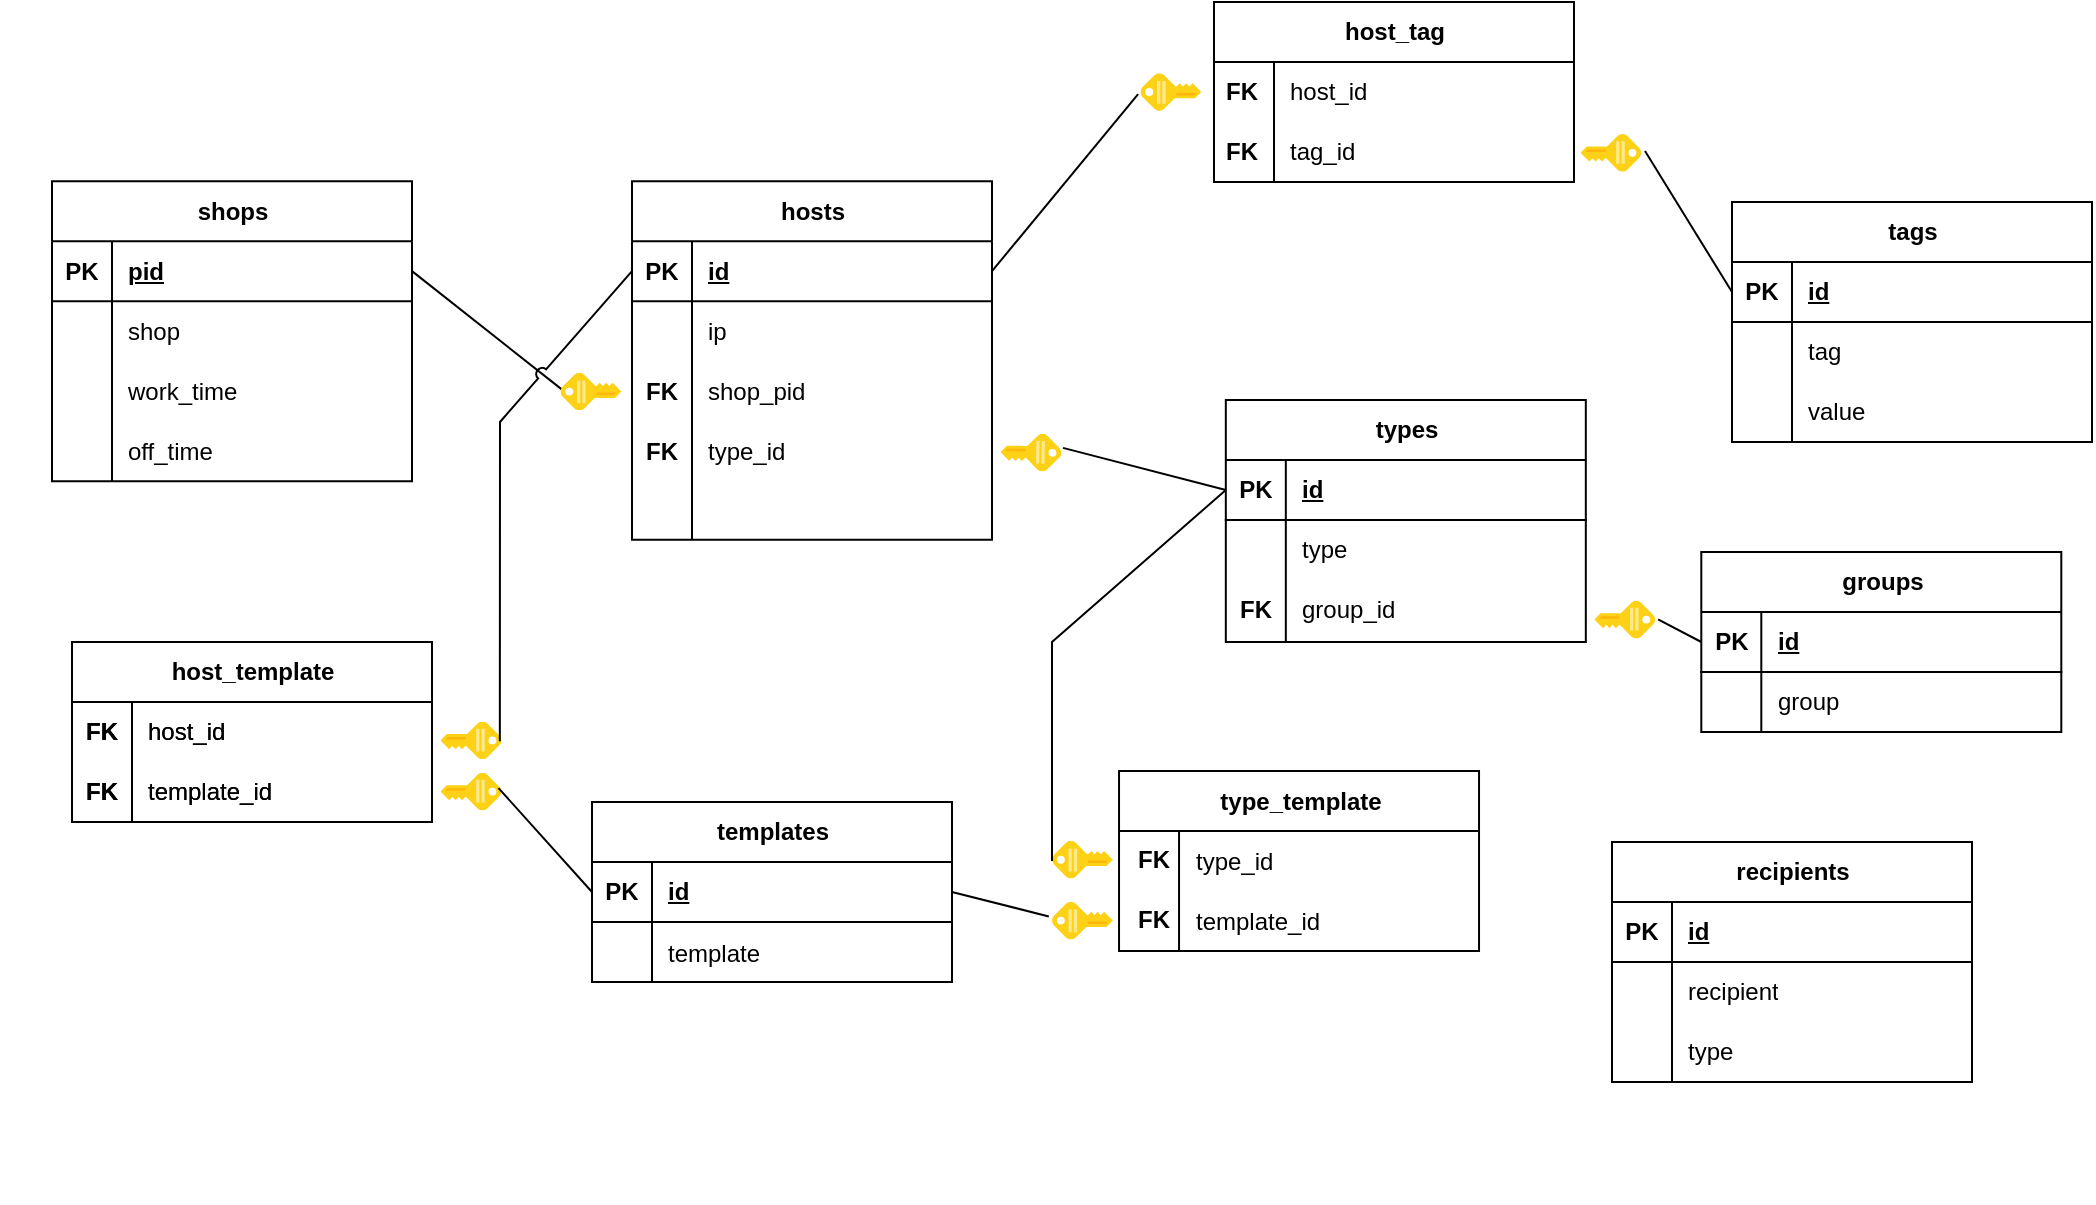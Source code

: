 <mxfile version="21.1.4" type="device">
  <diagram name="Страница-1" id="Page-1">
    <mxGraphModel dx="1434" dy="796" grid="1" gridSize="10" guides="1" tooltips="1" connect="1" arrows="1" fold="1" page="1" pageScale="1" pageWidth="1169" pageHeight="827" math="0" shadow="0">
      <root>
        <mxCell id="0" />
        <mxCell id="1" value="Соединительная линия" parent="0" />
        <mxCell id="zsV1o42NMVgyYvkbm9ST-91" value="tags" style="shape=table;startSize=30;container=1;collapsible=1;childLayout=tableLayout;fixedRows=1;rowLines=0;fontStyle=1;align=center;resizeLast=1;html=1;" parent="1" vertex="1">
          <mxGeometry x="900" y="160" width="180" height="120" as="geometry" />
        </mxCell>
        <mxCell id="zsV1o42NMVgyYvkbm9ST-92" value="" style="shape=tableRow;horizontal=0;startSize=0;swimlaneHead=0;swimlaneBody=0;fillColor=none;collapsible=0;dropTarget=0;points=[[0,0.5],[1,0.5]];portConstraint=eastwest;top=0;left=0;right=0;bottom=1;" parent="zsV1o42NMVgyYvkbm9ST-91" vertex="1">
          <mxGeometry y="30" width="180" height="30" as="geometry" />
        </mxCell>
        <mxCell id="zsV1o42NMVgyYvkbm9ST-93" value="PK" style="shape=partialRectangle;connectable=0;fillColor=none;top=0;left=0;bottom=0;right=0;fontStyle=1;overflow=hidden;whiteSpace=wrap;html=1;" parent="zsV1o42NMVgyYvkbm9ST-92" vertex="1">
          <mxGeometry width="30" height="30" as="geometry">
            <mxRectangle width="30" height="30" as="alternateBounds" />
          </mxGeometry>
        </mxCell>
        <mxCell id="zsV1o42NMVgyYvkbm9ST-94" value="id" style="shape=partialRectangle;connectable=0;fillColor=none;top=0;left=0;bottom=0;right=0;align=left;spacingLeft=6;fontStyle=5;overflow=hidden;whiteSpace=wrap;html=1;" parent="zsV1o42NMVgyYvkbm9ST-92" vertex="1">
          <mxGeometry x="30" width="150" height="30" as="geometry">
            <mxRectangle width="150" height="30" as="alternateBounds" />
          </mxGeometry>
        </mxCell>
        <mxCell id="zsV1o42NMVgyYvkbm9ST-95" value="" style="shape=tableRow;horizontal=0;startSize=0;swimlaneHead=0;swimlaneBody=0;fillColor=none;collapsible=0;dropTarget=0;points=[[0,0.5],[1,0.5]];portConstraint=eastwest;top=0;left=0;right=0;bottom=0;" parent="zsV1o42NMVgyYvkbm9ST-91" vertex="1">
          <mxGeometry y="60" width="180" height="30" as="geometry" />
        </mxCell>
        <mxCell id="zsV1o42NMVgyYvkbm9ST-96" value="" style="shape=partialRectangle;connectable=0;fillColor=none;top=0;left=0;bottom=0;right=0;editable=1;overflow=hidden;whiteSpace=wrap;html=1;" parent="zsV1o42NMVgyYvkbm9ST-95" vertex="1">
          <mxGeometry width="30" height="30" as="geometry">
            <mxRectangle width="30" height="30" as="alternateBounds" />
          </mxGeometry>
        </mxCell>
        <mxCell id="zsV1o42NMVgyYvkbm9ST-97" value="tag" style="shape=partialRectangle;connectable=0;fillColor=none;top=0;left=0;bottom=0;right=0;align=left;spacingLeft=6;overflow=hidden;whiteSpace=wrap;html=1;" parent="zsV1o42NMVgyYvkbm9ST-95" vertex="1">
          <mxGeometry x="30" width="150" height="30" as="geometry">
            <mxRectangle width="150" height="30" as="alternateBounds" />
          </mxGeometry>
        </mxCell>
        <mxCell id="zsV1o42NMVgyYvkbm9ST-98" value="" style="shape=tableRow;horizontal=0;startSize=0;swimlaneHead=0;swimlaneBody=0;fillColor=none;collapsible=0;dropTarget=0;points=[[0,0.5],[1,0.5]];portConstraint=eastwest;top=0;left=0;right=0;bottom=0;" parent="zsV1o42NMVgyYvkbm9ST-91" vertex="1">
          <mxGeometry y="90" width="180" height="30" as="geometry" />
        </mxCell>
        <mxCell id="zsV1o42NMVgyYvkbm9ST-99" value="" style="shape=partialRectangle;connectable=0;fillColor=none;top=0;left=0;bottom=0;right=0;editable=1;overflow=hidden;whiteSpace=wrap;html=1;" parent="zsV1o42NMVgyYvkbm9ST-98" vertex="1">
          <mxGeometry width="30" height="30" as="geometry">
            <mxRectangle width="30" height="30" as="alternateBounds" />
          </mxGeometry>
        </mxCell>
        <mxCell id="zsV1o42NMVgyYvkbm9ST-100" value="value" style="shape=partialRectangle;connectable=0;fillColor=none;top=0;left=0;bottom=0;right=0;align=left;spacingLeft=6;overflow=hidden;whiteSpace=wrap;html=1;" parent="zsV1o42NMVgyYvkbm9ST-98" vertex="1">
          <mxGeometry x="30" width="150" height="30" as="geometry">
            <mxRectangle width="150" height="30" as="alternateBounds" />
          </mxGeometry>
        </mxCell>
        <mxCell id="zsV1o42NMVgyYvkbm9ST-101" value="host_tag" style="shape=table;startSize=30;container=1;collapsible=1;childLayout=tableLayout;fixedRows=1;rowLines=0;fontStyle=1;align=center;resizeLast=1;html=1;" parent="1" vertex="1">
          <mxGeometry x="641" y="60" width="180" height="90" as="geometry" />
        </mxCell>
        <mxCell id="zsV1o42NMVgyYvkbm9ST-108" value="" style="shape=tableRow;horizontal=0;startSize=0;swimlaneHead=0;swimlaneBody=0;fillColor=none;collapsible=0;dropTarget=0;points=[[0,0.5],[1,0.5]];portConstraint=eastwest;top=0;left=0;right=0;bottom=0;" parent="zsV1o42NMVgyYvkbm9ST-101" vertex="1">
          <mxGeometry y="30" width="180" height="30" as="geometry" />
        </mxCell>
        <mxCell id="zsV1o42NMVgyYvkbm9ST-109" value="" style="shape=partialRectangle;connectable=0;fillColor=none;top=0;left=0;bottom=0;right=0;editable=1;overflow=hidden;whiteSpace=wrap;html=1;" parent="zsV1o42NMVgyYvkbm9ST-108" vertex="1">
          <mxGeometry width="30" height="30" as="geometry">
            <mxRectangle width="30" height="30" as="alternateBounds" />
          </mxGeometry>
        </mxCell>
        <mxCell id="zsV1o42NMVgyYvkbm9ST-110" value="host_id" style="shape=partialRectangle;connectable=0;fillColor=none;top=0;left=0;bottom=0;right=0;align=left;spacingLeft=6;overflow=hidden;whiteSpace=wrap;html=1;" parent="zsV1o42NMVgyYvkbm9ST-108" vertex="1">
          <mxGeometry x="30" width="150" height="30" as="geometry">
            <mxRectangle width="150" height="30" as="alternateBounds" />
          </mxGeometry>
        </mxCell>
        <mxCell id="zsV1o42NMVgyYvkbm9ST-105" value="" style="shape=tableRow;horizontal=0;startSize=0;swimlaneHead=0;swimlaneBody=0;fillColor=none;collapsible=0;dropTarget=0;points=[[0,0.5],[1,0.5]];portConstraint=eastwest;top=0;left=0;right=0;bottom=0;" parent="zsV1o42NMVgyYvkbm9ST-101" vertex="1">
          <mxGeometry y="60" width="180" height="30" as="geometry" />
        </mxCell>
        <mxCell id="zsV1o42NMVgyYvkbm9ST-106" value="" style="shape=partialRectangle;connectable=0;fillColor=none;top=0;left=0;bottom=0;right=0;editable=1;overflow=hidden;whiteSpace=wrap;html=1;" parent="zsV1o42NMVgyYvkbm9ST-105" vertex="1">
          <mxGeometry width="30" height="30" as="geometry">
            <mxRectangle width="30" height="30" as="alternateBounds" />
          </mxGeometry>
        </mxCell>
        <mxCell id="zsV1o42NMVgyYvkbm9ST-107" value="tag_id" style="shape=partialRectangle;connectable=0;fillColor=none;top=0;left=0;bottom=0;right=0;align=left;spacingLeft=6;overflow=hidden;whiteSpace=wrap;html=1;" parent="zsV1o42NMVgyYvkbm9ST-105" vertex="1">
          <mxGeometry x="30" width="150" height="30" as="geometry">
            <mxRectangle width="150" height="30" as="alternateBounds" />
          </mxGeometry>
        </mxCell>
        <mxCell id="zsV1o42NMVgyYvkbm9ST-142" value="" style="group" parent="1" vertex="1" connectable="0">
          <mxGeometry x="60" y="149.57" width="180" height="180" as="geometry" />
        </mxCell>
        <mxCell id="zsV1o42NMVgyYvkbm9ST-1" value="shops" style="shape=table;startSize=30;container=1;collapsible=1;childLayout=tableLayout;fixedRows=1;rowLines=0;fontStyle=1;align=center;resizeLast=1;html=1;" parent="zsV1o42NMVgyYvkbm9ST-142" vertex="1">
          <mxGeometry width="180" height="150" as="geometry" />
        </mxCell>
        <mxCell id="zsV1o42NMVgyYvkbm9ST-2" value="" style="shape=tableRow;horizontal=0;startSize=0;swimlaneHead=0;swimlaneBody=0;fillColor=none;collapsible=0;dropTarget=0;points=[[0,0.5],[1,0.5]];portConstraint=eastwest;top=0;left=0;right=0;bottom=1;" parent="zsV1o42NMVgyYvkbm9ST-1" vertex="1">
          <mxGeometry y="30" width="180" height="30" as="geometry" />
        </mxCell>
        <mxCell id="zsV1o42NMVgyYvkbm9ST-3" value="PK" style="shape=partialRectangle;connectable=0;fillColor=none;top=0;left=0;bottom=0;right=0;fontStyle=1;overflow=hidden;whiteSpace=wrap;html=1;" parent="zsV1o42NMVgyYvkbm9ST-2" vertex="1">
          <mxGeometry width="30" height="30" as="geometry">
            <mxRectangle width="30" height="30" as="alternateBounds" />
          </mxGeometry>
        </mxCell>
        <mxCell id="zsV1o42NMVgyYvkbm9ST-4" value="pid" style="shape=partialRectangle;connectable=0;fillColor=none;top=0;left=0;bottom=0;right=0;align=left;spacingLeft=6;fontStyle=5;overflow=hidden;whiteSpace=wrap;html=1;" parent="zsV1o42NMVgyYvkbm9ST-2" vertex="1">
          <mxGeometry x="30" width="150" height="30" as="geometry">
            <mxRectangle width="150" height="30" as="alternateBounds" />
          </mxGeometry>
        </mxCell>
        <mxCell id="zsV1o42NMVgyYvkbm9ST-5" value="" style="shape=tableRow;horizontal=0;startSize=0;swimlaneHead=0;swimlaneBody=0;fillColor=none;collapsible=0;dropTarget=0;points=[[0,0.5],[1,0.5]];portConstraint=eastwest;top=0;left=0;right=0;bottom=0;" parent="zsV1o42NMVgyYvkbm9ST-1" vertex="1">
          <mxGeometry y="60" width="180" height="30" as="geometry" />
        </mxCell>
        <mxCell id="zsV1o42NMVgyYvkbm9ST-6" value="" style="shape=partialRectangle;connectable=0;fillColor=none;top=0;left=0;bottom=0;right=0;editable=1;overflow=hidden;whiteSpace=wrap;html=1;" parent="zsV1o42NMVgyYvkbm9ST-5" vertex="1">
          <mxGeometry width="30" height="30" as="geometry">
            <mxRectangle width="30" height="30" as="alternateBounds" />
          </mxGeometry>
        </mxCell>
        <mxCell id="zsV1o42NMVgyYvkbm9ST-7" value="" style="shape=partialRectangle;connectable=0;fillColor=none;top=0;left=0;bottom=0;right=0;align=left;spacingLeft=6;overflow=hidden;whiteSpace=wrap;html=1;" parent="zsV1o42NMVgyYvkbm9ST-5" vertex="1">
          <mxGeometry x="30" width="150" height="30" as="geometry">
            <mxRectangle width="150" height="30" as="alternateBounds" />
          </mxGeometry>
        </mxCell>
        <mxCell id="zsV1o42NMVgyYvkbm9ST-8" value="" style="shape=tableRow;horizontal=0;startSize=0;swimlaneHead=0;swimlaneBody=0;fillColor=none;collapsible=0;dropTarget=0;points=[[0,0.5],[1,0.5]];portConstraint=eastwest;top=0;left=0;right=0;bottom=0;" parent="zsV1o42NMVgyYvkbm9ST-1" vertex="1">
          <mxGeometry y="90" width="180" height="60" as="geometry" />
        </mxCell>
        <mxCell id="zsV1o42NMVgyYvkbm9ST-9" value="" style="shape=partialRectangle;connectable=0;fillColor=none;top=0;left=0;bottom=0;right=0;editable=1;overflow=hidden;whiteSpace=wrap;html=1;" parent="zsV1o42NMVgyYvkbm9ST-8" vertex="1">
          <mxGeometry width="30" height="60" as="geometry">
            <mxRectangle width="30" height="60" as="alternateBounds" />
          </mxGeometry>
        </mxCell>
        <mxCell id="zsV1o42NMVgyYvkbm9ST-10" value="" style="shape=partialRectangle;connectable=0;fillColor=none;top=0;left=0;bottom=0;right=0;align=left;spacingLeft=6;overflow=hidden;whiteSpace=wrap;html=1;" parent="zsV1o42NMVgyYvkbm9ST-8" vertex="1">
          <mxGeometry x="30" width="150" height="60" as="geometry">
            <mxRectangle width="150" height="60" as="alternateBounds" />
          </mxGeometry>
        </mxCell>
        <mxCell id="zsV1o42NMVgyYvkbm9ST-137" value="shop" style="shape=partialRectangle;connectable=0;fillColor=none;top=0;left=0;bottom=0;right=0;align=left;spacingLeft=6;overflow=hidden;whiteSpace=wrap;html=1;" parent="zsV1o42NMVgyYvkbm9ST-142" vertex="1">
          <mxGeometry x="30" y="60" width="150" height="30" as="geometry">
            <mxRectangle width="150" height="30" as="alternateBounds" />
          </mxGeometry>
        </mxCell>
        <mxCell id="zsV1o42NMVgyYvkbm9ST-139" value="work_time" style="shape=partialRectangle;connectable=0;fillColor=none;top=0;left=0;bottom=0;right=0;align=left;spacingLeft=6;overflow=hidden;whiteSpace=wrap;html=1;" parent="zsV1o42NMVgyYvkbm9ST-142" vertex="1">
          <mxGeometry x="30" y="90" width="150" height="30" as="geometry">
            <mxRectangle width="150" height="30" as="alternateBounds" />
          </mxGeometry>
        </mxCell>
        <mxCell id="zsV1o42NMVgyYvkbm9ST-140" value="off_time" style="shape=partialRectangle;connectable=0;fillColor=none;top=0;left=0;bottom=0;right=0;align=left;spacingLeft=6;overflow=hidden;whiteSpace=wrap;html=1;" parent="zsV1o42NMVgyYvkbm9ST-142" vertex="1">
          <mxGeometry x="30" y="120" width="150" height="30" as="geometry">
            <mxRectangle width="150" height="30" as="alternateBounds" />
          </mxGeometry>
        </mxCell>
        <mxCell id="zsV1o42NMVgyYvkbm9ST-170" value="" style="shape=partialRectangle;connectable=0;fillColor=none;top=0;left=0;bottom=0;right=0;fontStyle=1;overflow=hidden;whiteSpace=wrap;html=1;" parent="zsV1o42NMVgyYvkbm9ST-142" vertex="1">
          <mxGeometry x="-1.421e-14" y="120" width="30" height="30" as="geometry">
            <mxRectangle width="30" height="30" as="alternateBounds" />
          </mxGeometry>
        </mxCell>
        <mxCell id="zsV1o42NMVgyYvkbm9ST-171" value="" style="shape=partialRectangle;connectable=0;fillColor=none;top=0;left=0;bottom=0;right=0;fontStyle=1;overflow=hidden;whiteSpace=wrap;html=1;" parent="zsV1o42NMVgyYvkbm9ST-142" vertex="1">
          <mxGeometry x="-1.421e-14" y="150" width="30" height="30" as="geometry">
            <mxRectangle width="30" height="30" as="alternateBounds" />
          </mxGeometry>
        </mxCell>
        <mxCell id="zsV1o42NMVgyYvkbm9ST-146" value="" style="endArrow=none;html=1;rounded=0;entryX=0.545;entryY=0.032;entryDx=0;entryDy=0;entryPerimeter=0;exitX=1;exitY=0.5;exitDx=0;exitDy=0;" parent="1" source="zsV1o42NMVgyYvkbm9ST-2" target="zsV1o42NMVgyYvkbm9ST-143" edge="1">
          <mxGeometry width="50" height="50" relative="1" as="geometry">
            <mxPoint x="350" y="285" as="sourcePoint" />
            <mxPoint x="350" y="440" as="targetPoint" />
          </mxGeometry>
        </mxCell>
        <mxCell id="zsV1o42NMVgyYvkbm9ST-147" value="" style="group" parent="1" vertex="1" connectable="0">
          <mxGeometry x="320" y="149.57" width="210" height="200" as="geometry" />
        </mxCell>
        <mxCell id="zsV1o42NMVgyYvkbm9ST-141" value="" style="group" parent="zsV1o42NMVgyYvkbm9ST-147" vertex="1" connectable="0">
          <mxGeometry x="30" width="180" height="200" as="geometry" />
        </mxCell>
        <mxCell id="zsV1o42NMVgyYvkbm9ST-65" value="hosts" style="shape=table;startSize=30;container=1;collapsible=1;childLayout=tableLayout;fixedRows=1;rowLines=0;fontStyle=1;align=center;resizeLast=1;html=1;" parent="zsV1o42NMVgyYvkbm9ST-141" vertex="1">
          <mxGeometry width="180" height="179.35" as="geometry" />
        </mxCell>
        <mxCell id="zsV1o42NMVgyYvkbm9ST-66" value="" style="shape=tableRow;horizontal=0;startSize=0;swimlaneHead=0;swimlaneBody=0;fillColor=none;collapsible=0;dropTarget=0;points=[[0,0.5],[1,0.5]];portConstraint=eastwest;top=0;left=0;right=0;bottom=1;" parent="zsV1o42NMVgyYvkbm9ST-65" vertex="1">
          <mxGeometry y="30" width="180" height="30" as="geometry" />
        </mxCell>
        <mxCell id="zsV1o42NMVgyYvkbm9ST-67" value="PK" style="shape=partialRectangle;connectable=0;fillColor=none;top=0;left=0;bottom=0;right=0;fontStyle=1;overflow=hidden;whiteSpace=wrap;html=1;" parent="zsV1o42NMVgyYvkbm9ST-66" vertex="1">
          <mxGeometry width="30" height="30" as="geometry">
            <mxRectangle width="30" height="30" as="alternateBounds" />
          </mxGeometry>
        </mxCell>
        <mxCell id="zsV1o42NMVgyYvkbm9ST-68" value="id" style="shape=partialRectangle;connectable=0;fillColor=none;top=0;left=0;bottom=0;right=0;align=left;spacingLeft=6;fontStyle=5;overflow=hidden;whiteSpace=wrap;html=1;" parent="zsV1o42NMVgyYvkbm9ST-66" vertex="1">
          <mxGeometry x="30" width="150" height="30" as="geometry">
            <mxRectangle width="150" height="30" as="alternateBounds" />
          </mxGeometry>
        </mxCell>
        <mxCell id="zsV1o42NMVgyYvkbm9ST-69" value="" style="shape=tableRow;horizontal=0;startSize=0;swimlaneHead=0;swimlaneBody=0;fillColor=none;collapsible=0;dropTarget=0;points=[[0,0.5],[1,0.5]];portConstraint=eastwest;top=0;left=0;right=0;bottom=0;" parent="zsV1o42NMVgyYvkbm9ST-65" vertex="1">
          <mxGeometry y="60" width="180" height="30" as="geometry" />
        </mxCell>
        <mxCell id="zsV1o42NMVgyYvkbm9ST-70" value="" style="shape=partialRectangle;connectable=0;fillColor=none;top=0;left=0;bottom=0;right=0;editable=1;overflow=hidden;whiteSpace=wrap;html=1;" parent="zsV1o42NMVgyYvkbm9ST-69" vertex="1">
          <mxGeometry width="30" height="30" as="geometry">
            <mxRectangle width="30" height="30" as="alternateBounds" />
          </mxGeometry>
        </mxCell>
        <mxCell id="zsV1o42NMVgyYvkbm9ST-71" value="ip" style="shape=partialRectangle;connectable=0;fillColor=none;top=0;left=0;bottom=0;right=0;align=left;spacingLeft=6;overflow=hidden;whiteSpace=wrap;html=1;" parent="zsV1o42NMVgyYvkbm9ST-69" vertex="1">
          <mxGeometry x="30" width="150" height="30" as="geometry">
            <mxRectangle width="150" height="30" as="alternateBounds" />
          </mxGeometry>
        </mxCell>
        <mxCell id="zsV1o42NMVgyYvkbm9ST-72" value="" style="shape=tableRow;horizontal=0;startSize=0;swimlaneHead=0;swimlaneBody=0;fillColor=none;collapsible=0;dropTarget=0;points=[[0,0.5],[1,0.5]];portConstraint=eastwest;top=0;left=0;right=0;bottom=0;" parent="zsV1o42NMVgyYvkbm9ST-65" vertex="1">
          <mxGeometry y="90" width="180" height="89" as="geometry" />
        </mxCell>
        <mxCell id="zsV1o42NMVgyYvkbm9ST-73" value="" style="shape=partialRectangle;connectable=0;fillColor=none;top=0;left=0;bottom=0;right=0;editable=1;overflow=hidden;whiteSpace=wrap;html=1;" parent="zsV1o42NMVgyYvkbm9ST-72" vertex="1">
          <mxGeometry width="30" height="89" as="geometry">
            <mxRectangle width="30" height="89" as="alternateBounds" />
          </mxGeometry>
        </mxCell>
        <mxCell id="zsV1o42NMVgyYvkbm9ST-74" value="" style="shape=partialRectangle;connectable=0;fillColor=none;top=0;left=0;bottom=0;right=0;align=left;spacingLeft=6;overflow=hidden;whiteSpace=wrap;html=1;" parent="zsV1o42NMVgyYvkbm9ST-72" vertex="1">
          <mxGeometry x="30" width="150" height="89" as="geometry">
            <mxRectangle width="150" height="89" as="alternateBounds" />
          </mxGeometry>
        </mxCell>
        <mxCell id="zsV1o42NMVgyYvkbm9ST-79" value="shop_pid" style="shape=partialRectangle;connectable=0;fillColor=none;top=0;left=0;bottom=0;right=0;align=left;spacingLeft=6;overflow=hidden;whiteSpace=wrap;html=1;" parent="zsV1o42NMVgyYvkbm9ST-141" vertex="1">
          <mxGeometry x="30" y="90" width="150" height="30" as="geometry">
            <mxRectangle width="150" height="30" as="alternateBounds" />
          </mxGeometry>
        </mxCell>
        <mxCell id="zsV1o42NMVgyYvkbm9ST-82" value="type_id" style="shape=partialRectangle;connectable=0;fillColor=none;top=0;left=0;bottom=0;right=0;align=left;spacingLeft=6;overflow=hidden;whiteSpace=wrap;html=1;" parent="zsV1o42NMVgyYvkbm9ST-141" vertex="1">
          <mxGeometry x="30" y="120" width="150" height="30" as="geometry">
            <mxRectangle width="150" height="30" as="alternateBounds" />
          </mxGeometry>
        </mxCell>
        <mxCell id="zsV1o42NMVgyYvkbm9ST-168" value="FK" style="shape=partialRectangle;connectable=0;fillColor=none;top=0;left=0;bottom=0;right=0;fontStyle=1;overflow=hidden;whiteSpace=wrap;html=1;" parent="zsV1o42NMVgyYvkbm9ST-141" vertex="1">
          <mxGeometry y="90" width="30" height="30" as="geometry">
            <mxRectangle width="30" height="30" as="alternateBounds" />
          </mxGeometry>
        </mxCell>
        <mxCell id="zsV1o42NMVgyYvkbm9ST-173" value="FK" style="shape=partialRectangle;connectable=0;fillColor=none;top=0;left=0;bottom=0;right=0;fontStyle=1;overflow=hidden;whiteSpace=wrap;html=1;" parent="zsV1o42NMVgyYvkbm9ST-141" vertex="1">
          <mxGeometry y="120" width="30" height="30" as="geometry">
            <mxRectangle width="30" height="30" as="alternateBounds" />
          </mxGeometry>
        </mxCell>
        <mxCell id="zsV1o42NMVgyYvkbm9ST-143" value="" style="sketch=0;aspect=fixed;html=1;points=[];align=center;image;fontSize=12;image=img/lib/mscae/Key.svg;rotation=-90;" parent="zsV1o42NMVgyYvkbm9ST-147" vertex="1">
          <mxGeometry y="90" width="18.87" height="30.43" as="geometry" />
        </mxCell>
        <mxCell id="zsV1o42NMVgyYvkbm9ST-157" value="" style="group" parent="1" vertex="1" connectable="0">
          <mxGeometry x="660.0" y="279" width="215.78" height="135" as="geometry" />
        </mxCell>
        <mxCell id="zsV1o42NMVgyYvkbm9ST-37" value="types" style="shape=table;startSize=30;container=1;collapsible=1;childLayout=tableLayout;fixedRows=1;rowLines=0;fontStyle=1;align=center;resizeLast=1;html=1;" parent="zsV1o42NMVgyYvkbm9ST-157" vertex="1">
          <mxGeometry x="-13.09" y="-20" width="180" height="121" as="geometry" />
        </mxCell>
        <mxCell id="zsV1o42NMVgyYvkbm9ST-38" value="" style="shape=tableRow;horizontal=0;startSize=0;swimlaneHead=0;swimlaneBody=0;fillColor=none;collapsible=0;dropTarget=0;points=[[0,0.5],[1,0.5]];portConstraint=eastwest;top=0;left=0;right=0;bottom=1;" parent="zsV1o42NMVgyYvkbm9ST-37" vertex="1">
          <mxGeometry y="30" width="180" height="30" as="geometry" />
        </mxCell>
        <mxCell id="zsV1o42NMVgyYvkbm9ST-39" value="PK" style="shape=partialRectangle;connectable=0;fillColor=none;top=0;left=0;bottom=0;right=0;fontStyle=1;overflow=hidden;whiteSpace=wrap;html=1;" parent="zsV1o42NMVgyYvkbm9ST-38" vertex="1">
          <mxGeometry width="30" height="30" as="geometry">
            <mxRectangle width="30" height="30" as="alternateBounds" />
          </mxGeometry>
        </mxCell>
        <mxCell id="zsV1o42NMVgyYvkbm9ST-40" value="id" style="shape=partialRectangle;connectable=0;fillColor=none;top=0;left=0;bottom=0;right=0;align=left;spacingLeft=6;fontStyle=5;overflow=hidden;whiteSpace=wrap;html=1;" parent="zsV1o42NMVgyYvkbm9ST-38" vertex="1">
          <mxGeometry x="30" width="150" height="30" as="geometry">
            <mxRectangle width="150" height="30" as="alternateBounds" />
          </mxGeometry>
        </mxCell>
        <mxCell id="zsV1o42NMVgyYvkbm9ST-41" value="" style="shape=tableRow;horizontal=0;startSize=0;swimlaneHead=0;swimlaneBody=0;fillColor=none;collapsible=0;dropTarget=0;points=[[0,0.5],[1,0.5]];portConstraint=eastwest;top=0;left=0;right=0;bottom=0;" parent="zsV1o42NMVgyYvkbm9ST-37" vertex="1">
          <mxGeometry y="60" width="180" height="61" as="geometry" />
        </mxCell>
        <mxCell id="zsV1o42NMVgyYvkbm9ST-42" value="" style="shape=partialRectangle;connectable=0;fillColor=none;top=0;left=0;bottom=0;right=0;editable=1;overflow=hidden;whiteSpace=wrap;html=1;" parent="zsV1o42NMVgyYvkbm9ST-41" vertex="1">
          <mxGeometry width="30" height="61" as="geometry">
            <mxRectangle width="30" height="61" as="alternateBounds" />
          </mxGeometry>
        </mxCell>
        <mxCell id="zsV1o42NMVgyYvkbm9ST-43" value="" style="shape=partialRectangle;connectable=0;fillColor=none;top=0;left=0;bottom=0;right=0;align=left;spacingLeft=6;overflow=hidden;whiteSpace=wrap;html=1;" parent="zsV1o42NMVgyYvkbm9ST-41" vertex="1">
          <mxGeometry x="30" width="150" height="61" as="geometry">
            <mxRectangle width="150" height="61" as="alternateBounds" />
          </mxGeometry>
        </mxCell>
        <mxCell id="zsV1o42NMVgyYvkbm9ST-158" value="" style="sketch=0;aspect=fixed;html=1;points=[];align=center;image;fontSize=12;image=img/lib/mscae/Key.svg;rotation=90;" parent="zsV1o42NMVgyYvkbm9ST-157" vertex="1">
          <mxGeometry x="176.91" y="74.57" width="18.87" height="30.43" as="geometry" />
        </mxCell>
        <mxCell id="G-o0Ir6fuLIiL3Ky4G_D-50" value="type" style="shape=partialRectangle;connectable=0;fillColor=none;top=0;left=0;bottom=0;right=0;align=left;spacingLeft=6;overflow=hidden;whiteSpace=wrap;html=1;" parent="zsV1o42NMVgyYvkbm9ST-157" vertex="1">
          <mxGeometry x="16.91" y="40.21" width="150" height="30" as="geometry">
            <mxRectangle width="150" height="30" as="alternateBounds" />
          </mxGeometry>
        </mxCell>
        <mxCell id="G-o0Ir6fuLIiL3Ky4G_D-51" value="group_id" style="shape=partialRectangle;connectable=0;fillColor=none;top=0;left=0;bottom=0;right=0;align=left;spacingLeft=6;overflow=hidden;whiteSpace=wrap;html=1;" parent="zsV1o42NMVgyYvkbm9ST-157" vertex="1">
          <mxGeometry x="16.91" y="70.21" width="150" height="30" as="geometry">
            <mxRectangle width="150" height="30" as="alternateBounds" />
          </mxGeometry>
        </mxCell>
        <mxCell id="G-o0Ir6fuLIiL3Ky4G_D-52" value="FK" style="shape=partialRectangle;connectable=0;fillColor=none;top=0;left=0;bottom=0;right=0;fontStyle=1;overflow=hidden;whiteSpace=wrap;html=1;" parent="zsV1o42NMVgyYvkbm9ST-157" vertex="1">
          <mxGeometry x="-13.09" y="70.21" width="30" height="30" as="geometry">
            <mxRectangle width="30" height="30" as="alternateBounds" />
          </mxGeometry>
        </mxCell>
        <mxCell id="zsV1o42NMVgyYvkbm9ST-159" value="" style="group" parent="1" vertex="1" connectable="0">
          <mxGeometry x="848.87" y="335" width="215.78" height="90" as="geometry" />
        </mxCell>
        <mxCell id="zsV1o42NMVgyYvkbm9ST-27" value="groups" style="shape=table;startSize=30;container=1;collapsible=1;childLayout=tableLayout;fixedRows=1;rowLines=0;fontStyle=1;align=center;resizeLast=1;html=1;" parent="zsV1o42NMVgyYvkbm9ST-159" vertex="1">
          <mxGeometry x="35.78" width="180" height="90" as="geometry" />
        </mxCell>
        <mxCell id="zsV1o42NMVgyYvkbm9ST-28" value="" style="shape=tableRow;horizontal=0;startSize=0;swimlaneHead=0;swimlaneBody=0;fillColor=none;collapsible=0;dropTarget=0;points=[[0,0.5],[1,0.5]];portConstraint=eastwest;top=0;left=0;right=0;bottom=1;" parent="zsV1o42NMVgyYvkbm9ST-27" vertex="1">
          <mxGeometry y="30" width="180" height="30" as="geometry" />
        </mxCell>
        <mxCell id="zsV1o42NMVgyYvkbm9ST-29" value="PK" style="shape=partialRectangle;connectable=0;fillColor=none;top=0;left=0;bottom=0;right=0;fontStyle=1;overflow=hidden;whiteSpace=wrap;html=1;" parent="zsV1o42NMVgyYvkbm9ST-28" vertex="1">
          <mxGeometry width="30" height="30" as="geometry">
            <mxRectangle width="30" height="30" as="alternateBounds" />
          </mxGeometry>
        </mxCell>
        <mxCell id="zsV1o42NMVgyYvkbm9ST-30" value="id" style="shape=partialRectangle;connectable=0;fillColor=none;top=0;left=0;bottom=0;right=0;align=left;spacingLeft=6;fontStyle=5;overflow=hidden;whiteSpace=wrap;html=1;" parent="zsV1o42NMVgyYvkbm9ST-28" vertex="1">
          <mxGeometry x="30" width="150" height="30" as="geometry">
            <mxRectangle width="150" height="30" as="alternateBounds" />
          </mxGeometry>
        </mxCell>
        <mxCell id="zsV1o42NMVgyYvkbm9ST-31" value="" style="shape=tableRow;horizontal=0;startSize=0;swimlaneHead=0;swimlaneBody=0;fillColor=none;collapsible=0;dropTarget=0;points=[[0,0.5],[1,0.5]];portConstraint=eastwest;top=0;left=0;right=0;bottom=0;" parent="zsV1o42NMVgyYvkbm9ST-27" vertex="1">
          <mxGeometry y="60" width="180" height="30" as="geometry" />
        </mxCell>
        <mxCell id="zsV1o42NMVgyYvkbm9ST-32" value="" style="shape=partialRectangle;connectable=0;fillColor=none;top=0;left=0;bottom=0;right=0;editable=1;overflow=hidden;whiteSpace=wrap;html=1;" parent="zsV1o42NMVgyYvkbm9ST-31" vertex="1">
          <mxGeometry width="30" height="30" as="geometry">
            <mxRectangle width="30" height="30" as="alternateBounds" />
          </mxGeometry>
        </mxCell>
        <mxCell id="zsV1o42NMVgyYvkbm9ST-33" value="group" style="shape=partialRectangle;connectable=0;fillColor=none;top=0;left=0;bottom=0;right=0;align=left;spacingLeft=6;overflow=hidden;whiteSpace=wrap;html=1;" parent="zsV1o42NMVgyYvkbm9ST-31" vertex="1">
          <mxGeometry x="30" width="150" height="30" as="geometry">
            <mxRectangle width="150" height="30" as="alternateBounds" />
          </mxGeometry>
        </mxCell>
        <mxCell id="zsV1o42NMVgyYvkbm9ST-162" value="" style="endArrow=none;html=1;rounded=0;entryX=0.493;entryY=-0.049;entryDx=0;entryDy=0;entryPerimeter=0;exitX=0;exitY=0.5;exitDx=0;exitDy=0;" parent="1" source="zsV1o42NMVgyYvkbm9ST-28" target="zsV1o42NMVgyYvkbm9ST-158" edge="1">
          <mxGeometry width="50" height="50" relative="1" as="geometry">
            <mxPoint x="590.78" y="315" as="sourcePoint" />
            <mxPoint x="329" y="415" as="targetPoint" />
          </mxGeometry>
        </mxCell>
        <mxCell id="zsV1o42NMVgyYvkbm9ST-163" value="" style="endArrow=none;html=1;rounded=0;entryX=0.365;entryY=-0.026;entryDx=0;entryDy=0;entryPerimeter=0;exitX=0;exitY=0.5;exitDx=0;exitDy=0;" parent="1" source="zsV1o42NMVgyYvkbm9ST-38" target="zsV1o42NMVgyYvkbm9ST-156" edge="1">
          <mxGeometry width="50" height="50" relative="1" as="geometry">
            <mxPoint x="590.78" y="345" as="sourcePoint" />
            <mxPoint x="664.22" y="520" as="targetPoint" />
          </mxGeometry>
        </mxCell>
        <mxCell id="zsV1o42NMVgyYvkbm9ST-164" value="" style="endArrow=none;html=1;rounded=0;exitX=1;exitY=0.5;exitDx=0;exitDy=0;entryX=0.445;entryY=-0.038;entryDx=0;entryDy=0;entryPerimeter=0;" parent="1" source="zsV1o42NMVgyYvkbm9ST-66" target="zsV1o42NMVgyYvkbm9ST-165" edge="1">
          <mxGeometry width="50" height="50" relative="1" as="geometry">
            <mxPoint x="601" y="325" as="sourcePoint" />
            <mxPoint x="650" y="170" as="targetPoint" />
          </mxGeometry>
        </mxCell>
        <mxCell id="zsV1o42NMVgyYvkbm9ST-165" value="" style="sketch=0;aspect=fixed;html=1;points=[];align=center;image;fontSize=12;image=img/lib/mscae/Key.svg;rotation=-90;" parent="1" vertex="1">
          <mxGeometry x="610" y="89.79" width="18.87" height="30.43" as="geometry" />
        </mxCell>
        <mxCell id="zsV1o42NMVgyYvkbm9ST-166" value="" style="sketch=0;aspect=fixed;html=1;points=[];align=center;image;fontSize=12;image=img/lib/mscae/Key.svg;rotation=90;" parent="1" vertex="1">
          <mxGeometry x="830" y="120.22" width="18.87" height="30.43" as="geometry" />
        </mxCell>
        <mxCell id="zsV1o42NMVgyYvkbm9ST-167" value="" style="endArrow=none;html=1;rounded=0;exitX=0;exitY=0.5;exitDx=0;exitDy=0;entryX=0.452;entryY=-0.061;entryDx=0;entryDy=0;entryPerimeter=0;" parent="1" source="zsV1o42NMVgyYvkbm9ST-92" target="zsV1o42NMVgyYvkbm9ST-166" edge="1">
          <mxGeometry width="50" height="50" relative="1" as="geometry">
            <mxPoint x="930" y="159" as="sourcePoint" />
            <mxPoint x="973" y="70" as="targetPoint" />
          </mxGeometry>
        </mxCell>
        <mxCell id="zsV1o42NMVgyYvkbm9ST-156" value="" style="sketch=0;aspect=fixed;html=1;points=[];align=center;image;fontSize=12;image=img/lib/mscae/Key.svg;rotation=91;" parent="1" vertex="1">
          <mxGeometry x="540" y="270.0" width="18.87" height="30.43" as="geometry" />
        </mxCell>
        <mxCell id="zsV1o42NMVgyYvkbm9ST-174" value="FK" style="shape=partialRectangle;connectable=0;fillColor=none;top=0;left=0;bottom=0;right=0;fontStyle=1;overflow=hidden;whiteSpace=wrap;html=1;" parent="1" vertex="1">
          <mxGeometry x="640" y="119.57" width="30" height="30" as="geometry">
            <mxRectangle width="30" height="30" as="alternateBounds" />
          </mxGeometry>
        </mxCell>
        <mxCell id="zsV1o42NMVgyYvkbm9ST-175" value="FK" style="shape=partialRectangle;connectable=0;fillColor=none;top=0;left=0;bottom=0;right=0;fontStyle=1;overflow=hidden;whiteSpace=wrap;html=1;" parent="1" vertex="1">
          <mxGeometry x="640" y="89.57" width="30" height="30" as="geometry">
            <mxRectangle width="30" height="30" as="alternateBounds" />
          </mxGeometry>
        </mxCell>
        <mxCell id="lvVK7Kbt0AySzbdY6c-X-12" value="" style="group" parent="1" vertex="1" connectable="0">
          <mxGeometry x="320" y="450" width="180" height="120.5" as="geometry" />
        </mxCell>
        <mxCell id="lvVK7Kbt0AySzbdY6c-X-13" value="" style="group" parent="lvVK7Kbt0AySzbdY6c-X-12" vertex="1" connectable="0">
          <mxGeometry x="10" y="10" width="180" height="120.5" as="geometry" />
        </mxCell>
        <mxCell id="lvVK7Kbt0AySzbdY6c-X-3" value="templates" style="shape=table;startSize=30;container=1;collapsible=1;childLayout=tableLayout;fixedRows=1;rowLines=0;fontStyle=1;align=center;resizeLast=1;html=1;" parent="lvVK7Kbt0AySzbdY6c-X-13" vertex="1">
          <mxGeometry width="180" height="90" as="geometry" />
        </mxCell>
        <mxCell id="lvVK7Kbt0AySzbdY6c-X-4" value="" style="shape=tableRow;horizontal=0;startSize=0;swimlaneHead=0;swimlaneBody=0;fillColor=none;collapsible=0;dropTarget=0;points=[[0,0.5],[1,0.5]];portConstraint=eastwest;top=0;left=0;right=0;bottom=1;" parent="lvVK7Kbt0AySzbdY6c-X-3" vertex="1">
          <mxGeometry y="30" width="180" height="30" as="geometry" />
        </mxCell>
        <mxCell id="lvVK7Kbt0AySzbdY6c-X-5" value="PK" style="shape=partialRectangle;connectable=0;fillColor=none;top=0;left=0;bottom=0;right=0;fontStyle=1;overflow=hidden;whiteSpace=wrap;html=1;" parent="lvVK7Kbt0AySzbdY6c-X-4" vertex="1">
          <mxGeometry width="30" height="30" as="geometry">
            <mxRectangle width="30" height="30" as="alternateBounds" />
          </mxGeometry>
        </mxCell>
        <mxCell id="lvVK7Kbt0AySzbdY6c-X-6" value="id" style="shape=partialRectangle;connectable=0;fillColor=none;top=0;left=0;bottom=0;right=0;align=left;spacingLeft=6;fontStyle=5;overflow=hidden;whiteSpace=wrap;html=1;" parent="lvVK7Kbt0AySzbdY6c-X-4" vertex="1">
          <mxGeometry x="30" width="150" height="30" as="geometry">
            <mxRectangle width="150" height="30" as="alternateBounds" />
          </mxGeometry>
        </mxCell>
        <mxCell id="lvVK7Kbt0AySzbdY6c-X-7" value="" style="shape=tableRow;horizontal=0;startSize=0;swimlaneHead=0;swimlaneBody=0;fillColor=none;collapsible=0;dropTarget=0;points=[[0,0.5],[1,0.5]];portConstraint=eastwest;top=0;left=0;right=0;bottom=0;" parent="lvVK7Kbt0AySzbdY6c-X-3" vertex="1">
          <mxGeometry y="60" width="180" height="30" as="geometry" />
        </mxCell>
        <mxCell id="lvVK7Kbt0AySzbdY6c-X-8" value="" style="shape=partialRectangle;connectable=0;fillColor=none;top=0;left=0;bottom=0;right=0;editable=1;overflow=hidden;whiteSpace=wrap;html=1;" parent="lvVK7Kbt0AySzbdY6c-X-7" vertex="1">
          <mxGeometry width="30" height="30" as="geometry">
            <mxRectangle width="30" height="30" as="alternateBounds" />
          </mxGeometry>
        </mxCell>
        <mxCell id="lvVK7Kbt0AySzbdY6c-X-9" value="" style="shape=partialRectangle;connectable=0;fillColor=none;top=0;left=0;bottom=0;right=0;align=left;spacingLeft=6;overflow=hidden;whiteSpace=wrap;html=1;" parent="lvVK7Kbt0AySzbdY6c-X-7" vertex="1">
          <mxGeometry x="30" width="150" height="30" as="geometry">
            <mxRectangle width="150" height="30" as="alternateBounds" />
          </mxGeometry>
        </mxCell>
        <mxCell id="lvVK7Kbt0AySzbdY6c-X-10" value="template" style="shape=partialRectangle;connectable=0;fillColor=none;top=0;left=0;bottom=0;right=0;align=left;spacingLeft=6;overflow=hidden;whiteSpace=wrap;html=1;" parent="lvVK7Kbt0AySzbdY6c-X-13" vertex="1">
          <mxGeometry x="30" y="60.5" width="150" height="30" as="geometry">
            <mxRectangle width="150" height="30" as="alternateBounds" />
          </mxGeometry>
        </mxCell>
        <mxCell id="5nh-abn0xY6gqfLPR4Zg-37" value="" style="group" parent="1" vertex="1" connectable="0">
          <mxGeometry x="560.0" y="444.5" width="213.52" height="90" as="geometry" />
        </mxCell>
        <mxCell id="5nh-abn0xY6gqfLPR4Zg-1" value="type_template" style="shape=table;startSize=30;container=1;collapsible=1;childLayout=tableLayout;fixedRows=1;rowLines=0;fontStyle=1;align=center;resizeLast=1;html=1;" parent="5nh-abn0xY6gqfLPR4Zg-37" vertex="1">
          <mxGeometry x="33.52" width="180" height="90" as="geometry" />
        </mxCell>
        <mxCell id="5nh-abn0xY6gqfLPR4Zg-2" value="" style="shape=tableRow;horizontal=0;startSize=0;swimlaneHead=0;swimlaneBody=0;fillColor=none;collapsible=0;dropTarget=0;points=[[0,0.5],[1,0.5]];portConstraint=eastwest;top=0;left=0;right=0;bottom=0;" parent="5nh-abn0xY6gqfLPR4Zg-1" vertex="1">
          <mxGeometry y="30" width="180" height="30" as="geometry" />
        </mxCell>
        <mxCell id="5nh-abn0xY6gqfLPR4Zg-3" value="" style="shape=partialRectangle;connectable=0;fillColor=none;top=0;left=0;bottom=0;right=0;editable=1;overflow=hidden;whiteSpace=wrap;html=1;" parent="5nh-abn0xY6gqfLPR4Zg-2" vertex="1">
          <mxGeometry width="30" height="30" as="geometry">
            <mxRectangle width="30" height="30" as="alternateBounds" />
          </mxGeometry>
        </mxCell>
        <mxCell id="5nh-abn0xY6gqfLPR4Zg-4" value="type_id" style="shape=partialRectangle;connectable=0;fillColor=none;top=0;left=0;bottom=0;right=0;align=left;spacingLeft=6;overflow=hidden;whiteSpace=wrap;html=1;" parent="5nh-abn0xY6gqfLPR4Zg-2" vertex="1">
          <mxGeometry x="30" width="150" height="30" as="geometry">
            <mxRectangle width="150" height="30" as="alternateBounds" />
          </mxGeometry>
        </mxCell>
        <mxCell id="5nh-abn0xY6gqfLPR4Zg-5" value="" style="shape=tableRow;horizontal=0;startSize=0;swimlaneHead=0;swimlaneBody=0;fillColor=none;collapsible=0;dropTarget=0;points=[[0,0.5],[1,0.5]];portConstraint=eastwest;top=0;left=0;right=0;bottom=0;" parent="5nh-abn0xY6gqfLPR4Zg-1" vertex="1">
          <mxGeometry y="60" width="180" height="30" as="geometry" />
        </mxCell>
        <mxCell id="5nh-abn0xY6gqfLPR4Zg-6" value="" style="shape=partialRectangle;connectable=0;fillColor=none;top=0;left=0;bottom=0;right=0;editable=1;overflow=hidden;whiteSpace=wrap;html=1;" parent="5nh-abn0xY6gqfLPR4Zg-5" vertex="1">
          <mxGeometry width="30" height="30" as="geometry">
            <mxRectangle width="30" height="30" as="alternateBounds" />
          </mxGeometry>
        </mxCell>
        <mxCell id="5nh-abn0xY6gqfLPR4Zg-7" value="template_id" style="shape=partialRectangle;connectable=0;fillColor=none;top=0;left=0;bottom=0;right=0;align=left;spacingLeft=6;overflow=hidden;whiteSpace=wrap;html=1;" parent="5nh-abn0xY6gqfLPR4Zg-5" vertex="1">
          <mxGeometry x="30" width="150" height="30" as="geometry">
            <mxRectangle width="150" height="30" as="alternateBounds" />
          </mxGeometry>
        </mxCell>
        <mxCell id="5nh-abn0xY6gqfLPR4Zg-32" value="" style="sketch=0;aspect=fixed;html=1;points=[];align=center;image;fontSize=12;image=img/lib/mscae/Key.svg;rotation=-90;" parent="5nh-abn0xY6gqfLPR4Zg-37" vertex="1">
          <mxGeometry x="5.78" y="59.57" width="18.87" height="30.43" as="geometry" />
        </mxCell>
        <mxCell id="5nh-abn0xY6gqfLPR4Zg-33" value="FK" style="shape=partialRectangle;connectable=0;fillColor=none;top=0;left=0;bottom=0;right=0;fontStyle=1;overflow=hidden;whiteSpace=wrap;html=1;" parent="5nh-abn0xY6gqfLPR4Zg-37" vertex="1">
          <mxGeometry x="35.78" y="29.57" width="30" height="30" as="geometry">
            <mxRectangle width="30" height="30" as="alternateBounds" />
          </mxGeometry>
        </mxCell>
        <mxCell id="5nh-abn0xY6gqfLPR4Zg-34" value="FK" style="shape=partialRectangle;connectable=0;fillColor=none;top=0;left=0;bottom=0;right=0;fontStyle=1;overflow=hidden;whiteSpace=wrap;html=1;" parent="5nh-abn0xY6gqfLPR4Zg-37" vertex="1">
          <mxGeometry x="35.78" y="59.57" width="30" height="30" as="geometry">
            <mxRectangle width="30" height="30" as="alternateBounds" />
          </mxGeometry>
        </mxCell>
        <mxCell id="5nh-abn0xY6gqfLPR4Zg-61" value="" style="sketch=0;aspect=fixed;html=1;points=[];align=center;image;fontSize=12;image=img/lib/mscae/Key.svg;rotation=-90;" parent="5nh-abn0xY6gqfLPR4Zg-37" vertex="1">
          <mxGeometry x="5.78" y="29.14" width="18.87" height="30.43" as="geometry" />
        </mxCell>
        <mxCell id="5nh-abn0xY6gqfLPR4Zg-38" value="" style="endArrow=none;html=1;rounded=0;exitX=0.61;exitY=-0.052;exitDx=0;exitDy=0;exitPerimeter=0;entryX=1;entryY=0.5;entryDx=0;entryDy=0;" parent="1" source="5nh-abn0xY6gqfLPR4Zg-32" target="lvVK7Kbt0AySzbdY6c-X-4" edge="1">
          <mxGeometry width="50" height="50" relative="1" as="geometry">
            <mxPoint x="657" y="314" as="sourcePoint" />
            <mxPoint x="490" y="500" as="targetPoint" />
          </mxGeometry>
        </mxCell>
        <mxCell id="5nh-abn0xY6gqfLPR4Zg-56" value="" style="group" parent="1" vertex="1" connectable="0">
          <mxGeometry x="70" y="380" width="214.65" height="90" as="geometry" />
        </mxCell>
        <mxCell id="5nh-abn0xY6gqfLPR4Zg-43" value="" style="sketch=0;aspect=fixed;html=1;points=[];align=center;image;fontSize=12;image=img/lib/mscae/Key.svg;rotation=90;" parent="5nh-abn0xY6gqfLPR4Zg-56" vertex="1">
          <mxGeometry x="190" y="59.57" width="18.87" height="30.43" as="geometry" />
        </mxCell>
        <mxCell id="5nh-abn0xY6gqfLPR4Zg-58" value="" style="group" parent="5nh-abn0xY6gqfLPR4Zg-56" vertex="1" connectable="0">
          <mxGeometry width="214.65" height="90" as="geometry" />
        </mxCell>
        <mxCell id="5nh-abn0xY6gqfLPR4Zg-39" value="" style="group" parent="5nh-abn0xY6gqfLPR4Zg-58" vertex="1" connectable="0">
          <mxGeometry width="180" height="90" as="geometry" />
        </mxCell>
        <mxCell id="5nh-abn0xY6gqfLPR4Zg-8" value="host_template" style="shape=table;startSize=30;container=1;collapsible=1;childLayout=tableLayout;fixedRows=1;rowLines=0;fontStyle=1;align=center;resizeLast=1;html=1;" parent="5nh-abn0xY6gqfLPR4Zg-39" vertex="1">
          <mxGeometry width="180" height="90" as="geometry" />
        </mxCell>
        <mxCell id="5nh-abn0xY6gqfLPR4Zg-9" value="" style="shape=tableRow;horizontal=0;startSize=0;swimlaneHead=0;swimlaneBody=0;fillColor=none;collapsible=0;dropTarget=0;points=[[0,0.5],[1,0.5]];portConstraint=eastwest;top=0;left=0;right=0;bottom=0;" parent="5nh-abn0xY6gqfLPR4Zg-8" vertex="1">
          <mxGeometry y="30" width="180" height="30" as="geometry" />
        </mxCell>
        <mxCell id="5nh-abn0xY6gqfLPR4Zg-10" value="" style="shape=partialRectangle;connectable=0;fillColor=none;top=0;left=0;bottom=0;right=0;editable=1;overflow=hidden;whiteSpace=wrap;html=1;" parent="5nh-abn0xY6gqfLPR4Zg-9" vertex="1">
          <mxGeometry width="30" height="30" as="geometry">
            <mxRectangle width="30" height="30" as="alternateBounds" />
          </mxGeometry>
        </mxCell>
        <mxCell id="5nh-abn0xY6gqfLPR4Zg-11" value="host_id" style="shape=partialRectangle;connectable=0;fillColor=none;top=0;left=0;bottom=0;right=0;align=left;spacingLeft=6;overflow=hidden;whiteSpace=wrap;html=1;" parent="5nh-abn0xY6gqfLPR4Zg-9" vertex="1">
          <mxGeometry x="30" width="150" height="30" as="geometry">
            <mxRectangle width="150" height="30" as="alternateBounds" />
          </mxGeometry>
        </mxCell>
        <mxCell id="5nh-abn0xY6gqfLPR4Zg-12" value="" style="shape=tableRow;horizontal=0;startSize=0;swimlaneHead=0;swimlaneBody=0;fillColor=none;collapsible=0;dropTarget=0;points=[[0,0.5],[1,0.5]];portConstraint=eastwest;top=0;left=0;right=0;bottom=0;" parent="5nh-abn0xY6gqfLPR4Zg-8" vertex="1">
          <mxGeometry y="60" width="180" height="30" as="geometry" />
        </mxCell>
        <mxCell id="5nh-abn0xY6gqfLPR4Zg-13" value="" style="shape=partialRectangle;connectable=0;fillColor=none;top=0;left=0;bottom=0;right=0;editable=1;overflow=hidden;whiteSpace=wrap;html=1;" parent="5nh-abn0xY6gqfLPR4Zg-12" vertex="1">
          <mxGeometry width="30" height="30" as="geometry">
            <mxRectangle width="30" height="30" as="alternateBounds" />
          </mxGeometry>
        </mxCell>
        <mxCell id="5nh-abn0xY6gqfLPR4Zg-14" value="template_id" style="shape=partialRectangle;connectable=0;fillColor=none;top=0;left=0;bottom=0;right=0;align=left;spacingLeft=6;overflow=hidden;whiteSpace=wrap;html=1;" parent="5nh-abn0xY6gqfLPR4Zg-12" vertex="1">
          <mxGeometry x="30" width="150" height="30" as="geometry">
            <mxRectangle width="150" height="30" as="alternateBounds" />
          </mxGeometry>
        </mxCell>
        <mxCell id="5nh-abn0xY6gqfLPR4Zg-35" value="FK" style="shape=partialRectangle;connectable=0;fillColor=none;top=0;left=0;bottom=0;right=0;fontStyle=1;overflow=hidden;whiteSpace=wrap;html=1;" parent="5nh-abn0xY6gqfLPR4Zg-39" vertex="1">
          <mxGeometry y="30" width="30" height="30" as="geometry">
            <mxRectangle width="30" height="30" as="alternateBounds" />
          </mxGeometry>
        </mxCell>
        <mxCell id="5nh-abn0xY6gqfLPR4Zg-36" value="FK" style="shape=partialRectangle;connectable=0;fillColor=none;top=0;left=0;bottom=0;right=0;fontStyle=1;overflow=hidden;whiteSpace=wrap;html=1;" parent="5nh-abn0xY6gqfLPR4Zg-39" vertex="1">
          <mxGeometry y="60.0" width="30" height="30" as="geometry">
            <mxRectangle width="30" height="30" as="alternateBounds" />
          </mxGeometry>
        </mxCell>
        <mxCell id="5nh-abn0xY6gqfLPR4Zg-55" value="" style="group" parent="5nh-abn0xY6gqfLPR4Zg-39" vertex="1" connectable="0">
          <mxGeometry x="-35.78" width="215.78" height="90" as="geometry" />
        </mxCell>
        <mxCell id="5nh-abn0xY6gqfLPR4Zg-45" value="FK" style="shape=partialRectangle;connectable=0;fillColor=none;top=0;left=0;bottom=0;right=0;fontStyle=1;overflow=hidden;whiteSpace=wrap;html=1;" parent="5nh-abn0xY6gqfLPR4Zg-55" vertex="1">
          <mxGeometry x="35.78" y="60.0" width="30" height="30" as="geometry">
            <mxRectangle width="30" height="30" as="alternateBounds" />
          </mxGeometry>
        </mxCell>
        <mxCell id="5nh-abn0xY6gqfLPR4Zg-46" value="FK" style="shape=partialRectangle;connectable=0;fillColor=none;top=0;left=0;bottom=0;right=0;fontStyle=1;overflow=hidden;whiteSpace=wrap;html=1;" parent="5nh-abn0xY6gqfLPR4Zg-55" vertex="1">
          <mxGeometry x="35.78" y="30" width="30" height="30" as="geometry">
            <mxRectangle width="30" height="30" as="alternateBounds" />
          </mxGeometry>
        </mxCell>
        <mxCell id="5nh-abn0xY6gqfLPR4Zg-47" value="host_template" style="shape=table;startSize=30;container=1;collapsible=1;childLayout=tableLayout;fixedRows=1;rowLines=0;fontStyle=1;align=center;resizeLast=1;html=1;" parent="5nh-abn0xY6gqfLPR4Zg-55" vertex="1">
          <mxGeometry x="35.78" width="180" height="90" as="geometry" />
        </mxCell>
        <mxCell id="5nh-abn0xY6gqfLPR4Zg-48" value="" style="shape=tableRow;horizontal=0;startSize=0;swimlaneHead=0;swimlaneBody=0;fillColor=none;collapsible=0;dropTarget=0;points=[[0,0.5],[1,0.5]];portConstraint=eastwest;top=0;left=0;right=0;bottom=0;" parent="5nh-abn0xY6gqfLPR4Zg-47" vertex="1">
          <mxGeometry y="30" width="180" height="30" as="geometry" />
        </mxCell>
        <mxCell id="5nh-abn0xY6gqfLPR4Zg-49" value="" style="shape=partialRectangle;connectable=0;fillColor=none;top=0;left=0;bottom=0;right=0;editable=1;overflow=hidden;whiteSpace=wrap;html=1;" parent="5nh-abn0xY6gqfLPR4Zg-48" vertex="1">
          <mxGeometry width="30" height="30" as="geometry">
            <mxRectangle width="30" height="30" as="alternateBounds" />
          </mxGeometry>
        </mxCell>
        <mxCell id="5nh-abn0xY6gqfLPR4Zg-50" value="host_id" style="shape=partialRectangle;connectable=0;fillColor=none;top=0;left=0;bottom=0;right=0;align=left;spacingLeft=6;overflow=hidden;whiteSpace=wrap;html=1;" parent="5nh-abn0xY6gqfLPR4Zg-48" vertex="1">
          <mxGeometry x="30" width="150" height="30" as="geometry">
            <mxRectangle width="150" height="30" as="alternateBounds" />
          </mxGeometry>
        </mxCell>
        <mxCell id="5nh-abn0xY6gqfLPR4Zg-51" value="" style="shape=tableRow;horizontal=0;startSize=0;swimlaneHead=0;swimlaneBody=0;fillColor=none;collapsible=0;dropTarget=0;points=[[0,0.5],[1,0.5]];portConstraint=eastwest;top=0;left=0;right=0;bottom=0;" parent="5nh-abn0xY6gqfLPR4Zg-47" vertex="1">
          <mxGeometry y="60" width="180" height="30" as="geometry" />
        </mxCell>
        <mxCell id="5nh-abn0xY6gqfLPR4Zg-52" value="" style="shape=partialRectangle;connectable=0;fillColor=none;top=0;left=0;bottom=0;right=0;editable=1;overflow=hidden;whiteSpace=wrap;html=1;" parent="5nh-abn0xY6gqfLPR4Zg-51" vertex="1">
          <mxGeometry width="30" height="30" as="geometry">
            <mxRectangle width="30" height="30" as="alternateBounds" />
          </mxGeometry>
        </mxCell>
        <mxCell id="5nh-abn0xY6gqfLPR4Zg-53" value="template_id" style="shape=partialRectangle;connectable=0;fillColor=none;top=0;left=0;bottom=0;right=0;align=left;spacingLeft=6;overflow=hidden;whiteSpace=wrap;html=1;" parent="5nh-abn0xY6gqfLPR4Zg-51" vertex="1">
          <mxGeometry x="30" width="150" height="30" as="geometry">
            <mxRectangle width="150" height="30" as="alternateBounds" />
          </mxGeometry>
        </mxCell>
        <mxCell id="5nh-abn0xY6gqfLPR4Zg-54" value="" style="sketch=0;aspect=fixed;html=1;points=[];align=center;image;fontSize=12;image=img/lib/mscae/Key.svg;rotation=90;" parent="5nh-abn0xY6gqfLPR4Zg-58" vertex="1">
          <mxGeometry x="190" y="34" width="18.87" height="30.43" as="geometry" />
        </mxCell>
        <mxCell id="5nh-abn0xY6gqfLPR4Zg-57" value="" style="endArrow=none;html=1;rounded=0;exitX=0;exitY=0.5;exitDx=0;exitDy=0;entryX=0.407;entryY=0.046;entryDx=0;entryDy=0;entryPerimeter=0;" parent="1" source="lvVK7Kbt0AySzbdY6c-X-4" target="5nh-abn0xY6gqfLPR4Zg-43" edge="1">
          <mxGeometry width="50" height="50" relative="1" as="geometry">
            <mxPoint x="568" y="527" as="sourcePoint" />
            <mxPoint x="520" y="515" as="targetPoint" />
          </mxGeometry>
        </mxCell>
        <mxCell id="5nh-abn0xY6gqfLPR4Zg-59" value="" style="endArrow=none;html=1;rounded=0;exitX=0;exitY=0.5;exitDx=0;exitDy=0;entryX=0.521;entryY=0.024;entryDx=0;entryDy=0;entryPerimeter=0;jumpStyle=arc;" parent="1" source="zsV1o42NMVgyYvkbm9ST-66" target="5nh-abn0xY6gqfLPR4Zg-54" edge="1">
          <mxGeometry width="50" height="50" relative="1" as="geometry">
            <mxPoint x="340" y="515" as="sourcePoint" />
            <mxPoint x="293" y="463" as="targetPoint" />
            <Array as="points">
              <mxPoint x="284" y="270" />
            </Array>
          </mxGeometry>
        </mxCell>
        <mxCell id="5nh-abn0xY6gqfLPR4Zg-62" value="" style="endArrow=none;html=1;rounded=0;entryX=0.466;entryY=0;entryDx=0;entryDy=0;entryPerimeter=0;exitX=0;exitY=0.5;exitDx=0;exitDy=0;" parent="1" source="zsV1o42NMVgyYvkbm9ST-38" target="5nh-abn0xY6gqfLPR4Zg-61" edge="1">
          <mxGeometry width="50" height="50" relative="1" as="geometry">
            <mxPoint x="657" y="314" as="sourcePoint" />
            <mxPoint x="575" y="293" as="targetPoint" />
            <Array as="points">
              <mxPoint x="560" y="380" />
            </Array>
          </mxGeometry>
        </mxCell>
        <mxCell id="rLGd0RH0_CjI1xr4IAlU-1" value="" style="group" vertex="1" connectable="0" parent="1">
          <mxGeometry x="840" y="480" width="180" height="180" as="geometry" />
        </mxCell>
        <mxCell id="rLGd0RH0_CjI1xr4IAlU-2" value="recipients" style="shape=table;startSize=30;container=1;collapsible=1;childLayout=tableLayout;fixedRows=1;rowLines=0;fontStyle=1;align=center;resizeLast=1;html=1;" vertex="1" parent="rLGd0RH0_CjI1xr4IAlU-1">
          <mxGeometry width="180" height="120" as="geometry" />
        </mxCell>
        <mxCell id="rLGd0RH0_CjI1xr4IAlU-3" value="" style="shape=tableRow;horizontal=0;startSize=0;swimlaneHead=0;swimlaneBody=0;fillColor=none;collapsible=0;dropTarget=0;points=[[0,0.5],[1,0.5]];portConstraint=eastwest;top=0;left=0;right=0;bottom=1;" vertex="1" parent="rLGd0RH0_CjI1xr4IAlU-2">
          <mxGeometry y="30" width="180" height="30" as="geometry" />
        </mxCell>
        <mxCell id="rLGd0RH0_CjI1xr4IAlU-4" value="PK" style="shape=partialRectangle;connectable=0;fillColor=none;top=0;left=0;bottom=0;right=0;fontStyle=1;overflow=hidden;whiteSpace=wrap;html=1;" vertex="1" parent="rLGd0RH0_CjI1xr4IAlU-3">
          <mxGeometry width="30" height="30" as="geometry">
            <mxRectangle width="30" height="30" as="alternateBounds" />
          </mxGeometry>
        </mxCell>
        <mxCell id="rLGd0RH0_CjI1xr4IAlU-5" value="id" style="shape=partialRectangle;connectable=0;fillColor=none;top=0;left=0;bottom=0;right=0;align=left;spacingLeft=6;fontStyle=5;overflow=hidden;whiteSpace=wrap;html=1;" vertex="1" parent="rLGd0RH0_CjI1xr4IAlU-3">
          <mxGeometry x="30" width="150" height="30" as="geometry">
            <mxRectangle width="150" height="30" as="alternateBounds" />
          </mxGeometry>
        </mxCell>
        <mxCell id="rLGd0RH0_CjI1xr4IAlU-6" value="" style="shape=tableRow;horizontal=0;startSize=0;swimlaneHead=0;swimlaneBody=0;fillColor=none;collapsible=0;dropTarget=0;points=[[0,0.5],[1,0.5]];portConstraint=eastwest;top=0;left=0;right=0;bottom=0;" vertex="1" parent="rLGd0RH0_CjI1xr4IAlU-2">
          <mxGeometry y="60" width="180" height="30" as="geometry" />
        </mxCell>
        <mxCell id="rLGd0RH0_CjI1xr4IAlU-7" value="" style="shape=partialRectangle;connectable=0;fillColor=none;top=0;left=0;bottom=0;right=0;editable=1;overflow=hidden;whiteSpace=wrap;html=1;" vertex="1" parent="rLGd0RH0_CjI1xr4IAlU-6">
          <mxGeometry width="30" height="30" as="geometry">
            <mxRectangle width="30" height="30" as="alternateBounds" />
          </mxGeometry>
        </mxCell>
        <mxCell id="rLGd0RH0_CjI1xr4IAlU-8" value="" style="shape=partialRectangle;connectable=0;fillColor=none;top=0;left=0;bottom=0;right=0;align=left;spacingLeft=6;overflow=hidden;whiteSpace=wrap;html=1;" vertex="1" parent="rLGd0RH0_CjI1xr4IAlU-6">
          <mxGeometry x="30" width="150" height="30" as="geometry">
            <mxRectangle width="150" height="30" as="alternateBounds" />
          </mxGeometry>
        </mxCell>
        <mxCell id="rLGd0RH0_CjI1xr4IAlU-9" value="" style="shape=tableRow;horizontal=0;startSize=0;swimlaneHead=0;swimlaneBody=0;fillColor=none;collapsible=0;dropTarget=0;points=[[0,0.5],[1,0.5]];portConstraint=eastwest;top=0;left=0;right=0;bottom=0;" vertex="1" parent="rLGd0RH0_CjI1xr4IAlU-2">
          <mxGeometry y="90" width="180" height="30" as="geometry" />
        </mxCell>
        <mxCell id="rLGd0RH0_CjI1xr4IAlU-10" value="" style="shape=partialRectangle;connectable=0;fillColor=none;top=0;left=0;bottom=0;right=0;editable=1;overflow=hidden;whiteSpace=wrap;html=1;" vertex="1" parent="rLGd0RH0_CjI1xr4IAlU-9">
          <mxGeometry width="30" height="30" as="geometry">
            <mxRectangle width="30" height="30" as="alternateBounds" />
          </mxGeometry>
        </mxCell>
        <mxCell id="rLGd0RH0_CjI1xr4IAlU-11" value="" style="shape=partialRectangle;connectable=0;fillColor=none;top=0;left=0;bottom=0;right=0;align=left;spacingLeft=6;overflow=hidden;whiteSpace=wrap;html=1;" vertex="1" parent="rLGd0RH0_CjI1xr4IAlU-9">
          <mxGeometry x="30" width="150" height="30" as="geometry">
            <mxRectangle width="150" height="30" as="alternateBounds" />
          </mxGeometry>
        </mxCell>
        <mxCell id="rLGd0RH0_CjI1xr4IAlU-12" value="recipient" style="shape=partialRectangle;connectable=0;fillColor=none;top=0;left=0;bottom=0;right=0;align=left;spacingLeft=6;overflow=hidden;whiteSpace=wrap;html=1;" vertex="1" parent="rLGd0RH0_CjI1xr4IAlU-1">
          <mxGeometry x="30" y="60" width="150" height="30" as="geometry">
            <mxRectangle width="150" height="30" as="alternateBounds" />
          </mxGeometry>
        </mxCell>
        <mxCell id="rLGd0RH0_CjI1xr4IAlU-14" value="type" style="shape=partialRectangle;connectable=0;fillColor=none;top=0;left=0;bottom=0;right=0;align=left;spacingLeft=6;overflow=hidden;whiteSpace=wrap;html=1;" vertex="1" parent="rLGd0RH0_CjI1xr4IAlU-1">
          <mxGeometry x="30" y="90" width="150" height="30" as="geometry">
            <mxRectangle width="150" height="30" as="alternateBounds" />
          </mxGeometry>
        </mxCell>
        <mxCell id="rLGd0RH0_CjI1xr4IAlU-15" value="" style="shape=partialRectangle;connectable=0;fillColor=none;top=0;left=0;bottom=0;right=0;fontStyle=1;overflow=hidden;whiteSpace=wrap;html=1;" vertex="1" parent="rLGd0RH0_CjI1xr4IAlU-1">
          <mxGeometry x="-1.421e-14" y="120" width="30" height="30" as="geometry">
            <mxRectangle width="30" height="30" as="alternateBounds" />
          </mxGeometry>
        </mxCell>
        <mxCell id="rLGd0RH0_CjI1xr4IAlU-16" value="" style="shape=partialRectangle;connectable=0;fillColor=none;top=0;left=0;bottom=0;right=0;fontStyle=1;overflow=hidden;whiteSpace=wrap;html=1;" vertex="1" parent="rLGd0RH0_CjI1xr4IAlU-1">
          <mxGeometry x="-1.421e-14" y="150" width="30" height="30" as="geometry">
            <mxRectangle width="30" height="30" as="alternateBounds" />
          </mxGeometry>
        </mxCell>
      </root>
    </mxGraphModel>
  </diagram>
</mxfile>
